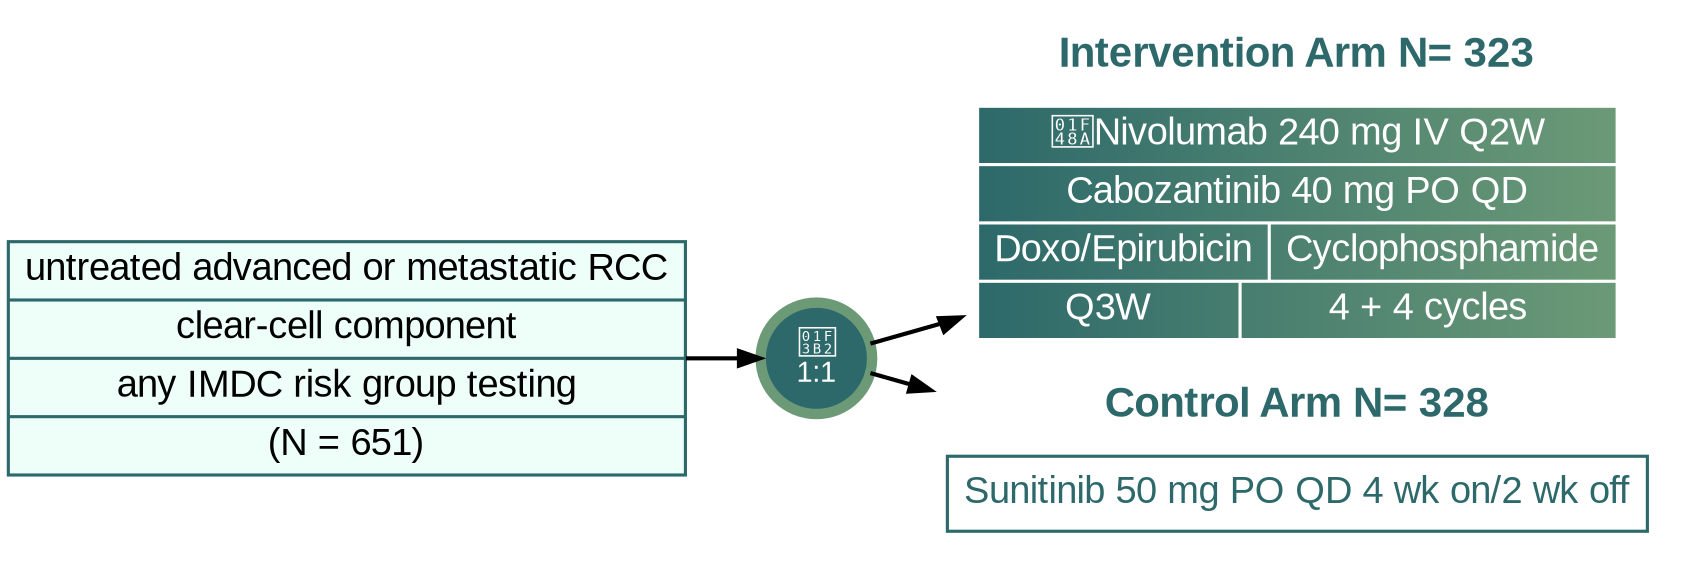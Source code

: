 digraph {
  compound = true;
  graph[ //
      nodesep = 0.2;
      rankdir = "LR";
      labelloc = "b";    //
      fontsize = "20pt"; //
      // fontname = "Inter-Bold"
      fontname = "Arial Black",
      // label = "TITLE ___";
  ];
  node[color = "#2d696a"; penwidth = 1.5; fontsize = "18pt"; shape = record;
       fontname = "Arial"; // fontname="Inter-Medium"
  ];
  edge[color = black; penwidth = 2];
  // background[                             //
  //     color = "white"; fontsize = "20pt"; //
  //     label = "Stratification by ___
  //     \nnodal status, tumor size,
  //     \ncarboplatin schedule "
  // ];
  {population[          //
      shape = "record", // group = "group_1",
      fillcolor = "#eefffaff", style = "filled",
      label = "<f0> untreated advanced or metastatic RCC  | clear-cell component | any IMDC risk group testing | (N = 651) "]};
  // {Exclusion[           //
  //     shape = "record", // group = "group_1",
  //     fillcolor = "#eefaff", style = "filled",
  //     label = "<f0> ___ primary stage I-IIA/B TNBC | aged ≥18 yr | T1cN1-2 or T2-4N0-2 TNBC | ECOG PS 0/1 | available for PD-L1 testing | (N = 1174) "]};
  method[shape = circle; fillcolor = "#2d696a"; penwidth = 5; color = "#6c9a77";
         fontcolor = "#ffffff"; style = "filled"; fontsize = "14pt"; // ___
         label = "🎲\n1:1";                                          // ___
  ];
  subgraph cluster_armA {
    label = "Intervention Arm N= 323";
    labelloc = "t";
    color = white;
    fontcolor = "#2d696a";
    node[color = white; fillcolor = "#2d696a:#6c9a77"; style = "filled";
         fontcolor = "#ffffff";
    ];
    {intervention_1[      // ___
        shape = "record", // group = "group_1",
        label = " <f0> 💊 Nivolumab 240 mg IV Q2W | Cabozantinib 40 mg PO QD | {Doxo/Epirubicin | Cyclophosphamide} | {Q3W|4 + 4 cycles} "]};
    // surgery1[label = "Surgery"]; // ___
    // intervention->surgery1;
  }
  subgraph cluster_armB {
    label = "Control Arm N= 328";
    labelloc = "t";
    color = white;
    fontcolor = "#2d696a";
    node[color = "#2d696a:#6c9a77", fillcolor = white, style = "filled",
         fontcolor = "#2d696a:#6c9a77",
    ];
    {control_1[           // ___
        shape = "record", // group = "1",
        label = " <f0> Sunitinib 50 mg PO QD 4 wk on/2 wk off "]};
    // surgery2[label = "Surgery"]; // ___
    // control->surgery2;
  };
  { population } -> method;
  // Exclusion->method[dir = back];
  method->intervention_1[ltail = cluster_armA lhead = cluster_armA];
  method->control_1[ltail = cluster_armB lhead = cluster_armB]; // ___
}
